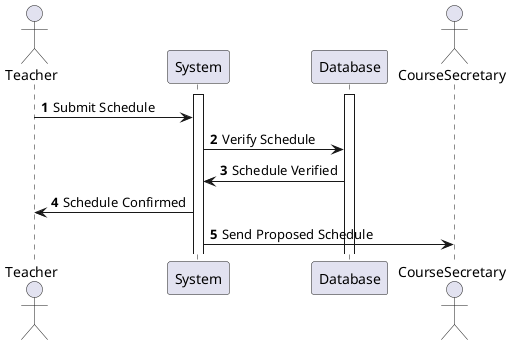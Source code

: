 @startuml Propose schedule

' autonumber
' actor Teacher
' Teacher -> System: Login

' activate System
' activate Database

' System -> Database: Verificer bruger
' alt succesfuldt login
'     Database --> System: Bruger ok
'     System -> Teacher: Menu

' else Bruger ikke fundet
'     Database --> System: Invalid bruger
'     System -> Teacher: Log ud

' end

' Teacher -> System:request course schedule change
' activate HR
' System -> HR: Request to HR
' HR -> System:Answer that request is received
' System->Teacher:Show new message in inbox

autonumber
actor Teacher
activate System
activate Database
actor CourseSecretary
Teacher -> System: Submit Schedule
System -> Database: Verify Schedule
' alt Schedule Confirmed
'     System <-- Database: Schedule Verified
'     Teacher <-- System: Schedule Confirmed

' else Not Enough Timeslots
'     System <-- Database: Insufficient Timeslots
'     Teacher <- System: Schedule Rejected
' end
Database -> System: Schedule Verified
System -> Teacher: Schedule Confirmed

System -> CourseSecretary: Send Proposed Schedule

@enduml